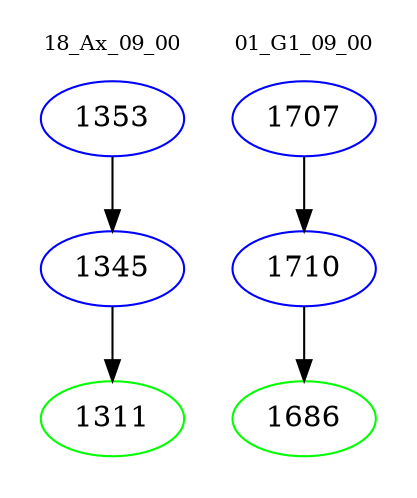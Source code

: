 digraph{
subgraph cluster_0 {
color = white
label = "18_Ax_09_00";
fontsize=10;
T0_1353 [label="1353", color="blue"]
T0_1353 -> T0_1345 [color="black"]
T0_1345 [label="1345", color="blue"]
T0_1345 -> T0_1311 [color="black"]
T0_1311 [label="1311", color="green"]
}
subgraph cluster_1 {
color = white
label = "01_G1_09_00";
fontsize=10;
T1_1707 [label="1707", color="blue"]
T1_1707 -> T1_1710 [color="black"]
T1_1710 [label="1710", color="blue"]
T1_1710 -> T1_1686 [color="black"]
T1_1686 [label="1686", color="green"]
}
}
